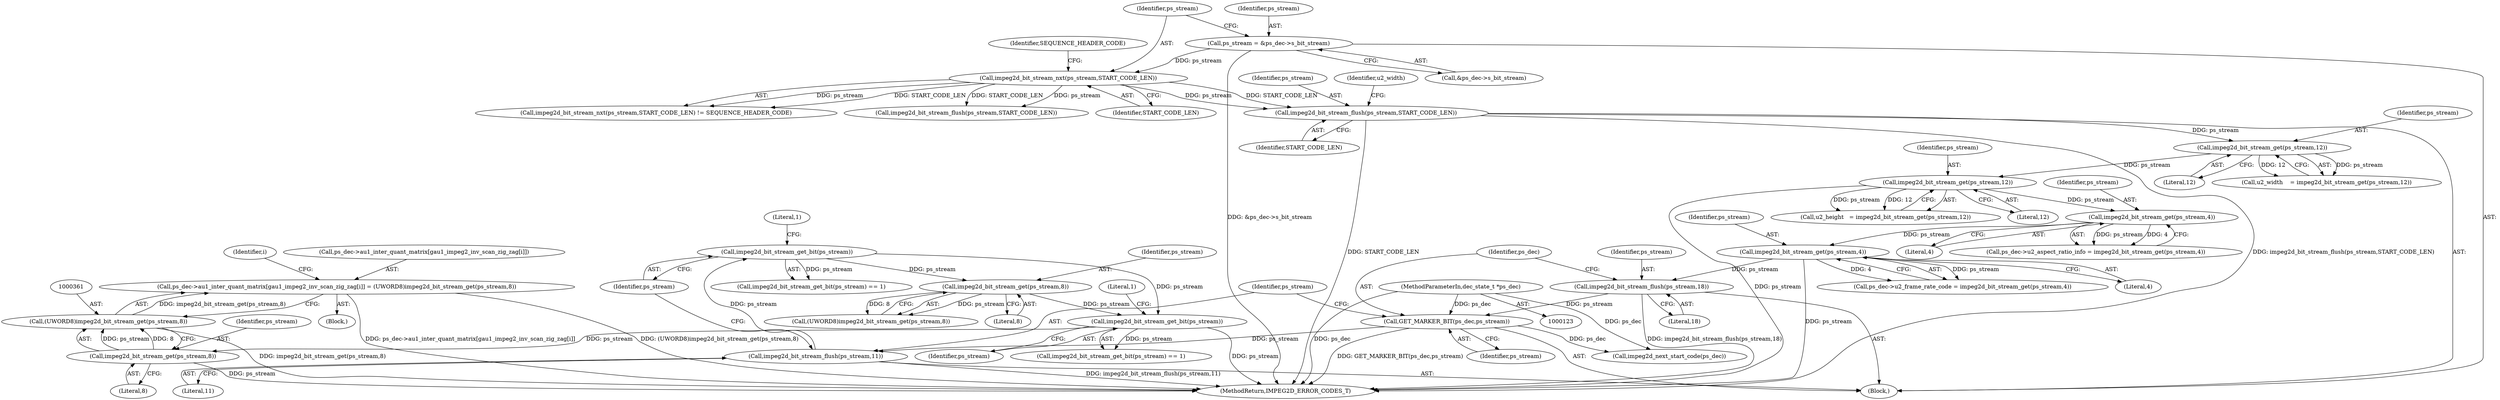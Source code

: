 digraph "0_Android_a86eb798d077b9b25c8f8c77e3c02c2f287c1ce7_0@array" {
"1000352" [label="(Call,ps_dec->au1_inter_quant_matrix[gau1_impeg2_inv_scan_zig_zag[i]] = (UWORD8)impeg2d_bit_stream_get(ps_stream,8))"];
"1000360" [label="(Call,(UWORD8)impeg2d_bit_stream_get(ps_stream,8))"];
"1000362" [label="(Call,impeg2d_bit_stream_get(ps_stream,8))"];
"1000337" [label="(Call,impeg2d_bit_stream_get_bit(ps_stream))"];
"1000299" [label="(Call,impeg2d_bit_stream_get_bit(ps_stream))"];
"1000294" [label="(Call,impeg2d_bit_stream_flush(ps_stream,11))"];
"1000291" [label="(Call,GET_MARKER_BIT(ps_dec,ps_stream))"];
"1000124" [label="(MethodParameterIn,dec_state_t *ps_dec)"];
"1000288" [label="(Call,impeg2d_bit_stream_flush(ps_stream,18))"];
"1000276" [label="(Call,impeg2d_bit_stream_get(ps_stream,4))"];
"1000269" [label="(Call,impeg2d_bit_stream_get(ps_stream,4))"];
"1000157" [label="(Call,impeg2d_bit_stream_get(ps_stream,12))"];
"1000152" [label="(Call,impeg2d_bit_stream_get(ps_stream,12))"];
"1000147" [label="(Call,impeg2d_bit_stream_flush(ps_stream,START_CODE_LEN))"];
"1000137" [label="(Call,impeg2d_bit_stream_nxt(ps_stream,START_CODE_LEN))"];
"1000127" [label="(Call,ps_stream = &ps_dec->s_bit_stream)"];
"1000324" [label="(Call,impeg2d_bit_stream_get(ps_stream,8))"];
"1000150" [label="(Call,u2_width    = impeg2d_bit_stream_get(ps_stream,12))"];
"1000137" [label="(Call,impeg2d_bit_stream_nxt(ps_stream,START_CODE_LEN))"];
"1000351" [label="(Block,)"];
"1000124" [label="(MethodParameterIn,dec_state_t *ps_dec)"];
"1000288" [label="(Call,impeg2d_bit_stream_flush(ps_stream,18))"];
"1000265" [label="(Call,ps_dec->u2_aspect_ratio_info = impeg2d_bit_stream_get(ps_stream,4))"];
"1000289" [label="(Identifier,ps_stream)"];
"1000149" [label="(Identifier,START_CODE_LEN)"];
"1000151" [label="(Identifier,u2_width)"];
"1000362" [label="(Call,impeg2d_bit_stream_get(ps_stream,8))"];
"1000339" [label="(Literal,1)"];
"1000153" [label="(Identifier,ps_stream)"];
"1000147" [label="(Call,impeg2d_bit_stream_flush(ps_stream,START_CODE_LEN))"];
"1000291" [label="(Call,GET_MARKER_BIT(ps_dec,ps_stream))"];
"1000324" [label="(Call,impeg2d_bit_stream_get(ps_stream,8))"];
"1000295" [label="(Identifier,ps_stream)"];
"1000277" [label="(Identifier,ps_stream)"];
"1000129" [label="(Call,&ps_dec->s_bit_stream)"];
"1000294" [label="(Call,impeg2d_bit_stream_flush(ps_stream,11))"];
"1000353" [label="(Call,ps_dec->au1_inter_quant_matrix[gau1_impeg2_inv_scan_zig_zag[i]])"];
"1000364" [label="(Literal,8)"];
"1000373" [label="(Call,impeg2d_next_start_code(ps_dec))"];
"1000152" [label="(Call,impeg2d_bit_stream_get(ps_stream,12))"];
"1000276" [label="(Call,impeg2d_bit_stream_get(ps_stream,4))"];
"1000127" [label="(Call,ps_stream = &ps_dec->s_bit_stream)"];
"1000128" [label="(Identifier,ps_stream)"];
"1000269" [label="(Call,impeg2d_bit_stream_get(ps_stream,4))"];
"1000300" [label="(Identifier,ps_stream)"];
"1000157" [label="(Call,impeg2d_bit_stream_get(ps_stream,12))"];
"1000296" [label="(Literal,11)"];
"1000292" [label="(Identifier,ps_dec)"];
"1000139" [label="(Identifier,START_CODE_LEN)"];
"1000125" [label="(Block,)"];
"1000270" [label="(Identifier,ps_stream)"];
"1000159" [label="(Literal,12)"];
"1000272" [label="(Call,ps_dec->u2_frame_rate_code = impeg2d_bit_stream_get(ps_stream,4))"];
"1000336" [label="(Call,impeg2d_bit_stream_get_bit(ps_stream) == 1)"];
"1000360" [label="(Call,(UWORD8)impeg2d_bit_stream_get(ps_stream,8))"];
"1000136" [label="(Call,impeg2d_bit_stream_nxt(ps_stream,START_CODE_LEN) != SEQUENCE_HEADER_CODE)"];
"1000350" [label="(Identifier,i)"];
"1000337" [label="(Call,impeg2d_bit_stream_get_bit(ps_stream))"];
"1000363" [label="(Identifier,ps_stream)"];
"1000293" [label="(Identifier,ps_stream)"];
"1000379" [label="(MethodReturn,IMPEG2D_ERROR_CODES_T)"];
"1000278" [label="(Literal,4)"];
"1000148" [label="(Identifier,ps_stream)"];
"1000338" [label="(Identifier,ps_stream)"];
"1000301" [label="(Literal,1)"];
"1000352" [label="(Call,ps_dec->au1_inter_quant_matrix[gau1_impeg2_inv_scan_zig_zag[i]] = (UWORD8)impeg2d_bit_stream_get(ps_stream,8))"];
"1000155" [label="(Call,u2_height   = impeg2d_bit_stream_get(ps_stream,12))"];
"1000299" [label="(Call,impeg2d_bit_stream_get_bit(ps_stream))"];
"1000298" [label="(Call,impeg2d_bit_stream_get_bit(ps_stream) == 1)"];
"1000158" [label="(Identifier,ps_stream)"];
"1000271" [label="(Literal,4)"];
"1000138" [label="(Identifier,ps_stream)"];
"1000326" [label="(Literal,8)"];
"1000322" [label="(Call,(UWORD8)impeg2d_bit_stream_get(ps_stream,8))"];
"1000154" [label="(Literal,12)"];
"1000140" [label="(Identifier,SEQUENCE_HEADER_CODE)"];
"1000142" [label="(Call,impeg2d_bit_stream_flush(ps_stream,START_CODE_LEN))"];
"1000290" [label="(Literal,18)"];
"1000325" [label="(Identifier,ps_stream)"];
"1000352" -> "1000351"  [label="AST: "];
"1000352" -> "1000360"  [label="CFG: "];
"1000353" -> "1000352"  [label="AST: "];
"1000360" -> "1000352"  [label="AST: "];
"1000350" -> "1000352"  [label="CFG: "];
"1000352" -> "1000379"  [label="DDG: ps_dec->au1_inter_quant_matrix[gau1_impeg2_inv_scan_zig_zag[i]]"];
"1000352" -> "1000379"  [label="DDG: (UWORD8)impeg2d_bit_stream_get(ps_stream,8)"];
"1000360" -> "1000352"  [label="DDG: impeg2d_bit_stream_get(ps_stream,8)"];
"1000360" -> "1000362"  [label="CFG: "];
"1000361" -> "1000360"  [label="AST: "];
"1000362" -> "1000360"  [label="AST: "];
"1000360" -> "1000379"  [label="DDG: impeg2d_bit_stream_get(ps_stream,8)"];
"1000362" -> "1000360"  [label="DDG: ps_stream"];
"1000362" -> "1000360"  [label="DDG: 8"];
"1000362" -> "1000364"  [label="CFG: "];
"1000363" -> "1000362"  [label="AST: "];
"1000364" -> "1000362"  [label="AST: "];
"1000362" -> "1000379"  [label="DDG: ps_stream"];
"1000337" -> "1000362"  [label="DDG: ps_stream"];
"1000337" -> "1000336"  [label="AST: "];
"1000337" -> "1000338"  [label="CFG: "];
"1000338" -> "1000337"  [label="AST: "];
"1000339" -> "1000337"  [label="CFG: "];
"1000337" -> "1000379"  [label="DDG: ps_stream"];
"1000337" -> "1000336"  [label="DDG: ps_stream"];
"1000299" -> "1000337"  [label="DDG: ps_stream"];
"1000324" -> "1000337"  [label="DDG: ps_stream"];
"1000299" -> "1000298"  [label="AST: "];
"1000299" -> "1000300"  [label="CFG: "];
"1000300" -> "1000299"  [label="AST: "];
"1000301" -> "1000299"  [label="CFG: "];
"1000299" -> "1000298"  [label="DDG: ps_stream"];
"1000294" -> "1000299"  [label="DDG: ps_stream"];
"1000299" -> "1000324"  [label="DDG: ps_stream"];
"1000294" -> "1000125"  [label="AST: "];
"1000294" -> "1000296"  [label="CFG: "];
"1000295" -> "1000294"  [label="AST: "];
"1000296" -> "1000294"  [label="AST: "];
"1000300" -> "1000294"  [label="CFG: "];
"1000294" -> "1000379"  [label="DDG: impeg2d_bit_stream_flush(ps_stream,11)"];
"1000291" -> "1000294"  [label="DDG: ps_stream"];
"1000291" -> "1000125"  [label="AST: "];
"1000291" -> "1000293"  [label="CFG: "];
"1000292" -> "1000291"  [label="AST: "];
"1000293" -> "1000291"  [label="AST: "];
"1000295" -> "1000291"  [label="CFG: "];
"1000291" -> "1000379"  [label="DDG: GET_MARKER_BIT(ps_dec,ps_stream)"];
"1000124" -> "1000291"  [label="DDG: ps_dec"];
"1000288" -> "1000291"  [label="DDG: ps_stream"];
"1000291" -> "1000373"  [label="DDG: ps_dec"];
"1000124" -> "1000123"  [label="AST: "];
"1000124" -> "1000379"  [label="DDG: ps_dec"];
"1000124" -> "1000373"  [label="DDG: ps_dec"];
"1000288" -> "1000125"  [label="AST: "];
"1000288" -> "1000290"  [label="CFG: "];
"1000289" -> "1000288"  [label="AST: "];
"1000290" -> "1000288"  [label="AST: "];
"1000292" -> "1000288"  [label="CFG: "];
"1000288" -> "1000379"  [label="DDG: impeg2d_bit_stream_flush(ps_stream,18)"];
"1000276" -> "1000288"  [label="DDG: ps_stream"];
"1000276" -> "1000272"  [label="AST: "];
"1000276" -> "1000278"  [label="CFG: "];
"1000277" -> "1000276"  [label="AST: "];
"1000278" -> "1000276"  [label="AST: "];
"1000272" -> "1000276"  [label="CFG: "];
"1000276" -> "1000379"  [label="DDG: ps_stream"];
"1000276" -> "1000272"  [label="DDG: ps_stream"];
"1000276" -> "1000272"  [label="DDG: 4"];
"1000269" -> "1000276"  [label="DDG: ps_stream"];
"1000269" -> "1000265"  [label="AST: "];
"1000269" -> "1000271"  [label="CFG: "];
"1000270" -> "1000269"  [label="AST: "];
"1000271" -> "1000269"  [label="AST: "];
"1000265" -> "1000269"  [label="CFG: "];
"1000269" -> "1000265"  [label="DDG: ps_stream"];
"1000269" -> "1000265"  [label="DDG: 4"];
"1000157" -> "1000269"  [label="DDG: ps_stream"];
"1000157" -> "1000155"  [label="AST: "];
"1000157" -> "1000159"  [label="CFG: "];
"1000158" -> "1000157"  [label="AST: "];
"1000159" -> "1000157"  [label="AST: "];
"1000155" -> "1000157"  [label="CFG: "];
"1000157" -> "1000379"  [label="DDG: ps_stream"];
"1000157" -> "1000155"  [label="DDG: ps_stream"];
"1000157" -> "1000155"  [label="DDG: 12"];
"1000152" -> "1000157"  [label="DDG: ps_stream"];
"1000152" -> "1000150"  [label="AST: "];
"1000152" -> "1000154"  [label="CFG: "];
"1000153" -> "1000152"  [label="AST: "];
"1000154" -> "1000152"  [label="AST: "];
"1000150" -> "1000152"  [label="CFG: "];
"1000152" -> "1000150"  [label="DDG: ps_stream"];
"1000152" -> "1000150"  [label="DDG: 12"];
"1000147" -> "1000152"  [label="DDG: ps_stream"];
"1000147" -> "1000125"  [label="AST: "];
"1000147" -> "1000149"  [label="CFG: "];
"1000148" -> "1000147"  [label="AST: "];
"1000149" -> "1000147"  [label="AST: "];
"1000151" -> "1000147"  [label="CFG: "];
"1000147" -> "1000379"  [label="DDG: START_CODE_LEN"];
"1000147" -> "1000379"  [label="DDG: impeg2d_bit_stream_flush(ps_stream,START_CODE_LEN)"];
"1000137" -> "1000147"  [label="DDG: ps_stream"];
"1000137" -> "1000147"  [label="DDG: START_CODE_LEN"];
"1000137" -> "1000136"  [label="AST: "];
"1000137" -> "1000139"  [label="CFG: "];
"1000138" -> "1000137"  [label="AST: "];
"1000139" -> "1000137"  [label="AST: "];
"1000140" -> "1000137"  [label="CFG: "];
"1000137" -> "1000136"  [label="DDG: ps_stream"];
"1000137" -> "1000136"  [label="DDG: START_CODE_LEN"];
"1000127" -> "1000137"  [label="DDG: ps_stream"];
"1000137" -> "1000142"  [label="DDG: ps_stream"];
"1000137" -> "1000142"  [label="DDG: START_CODE_LEN"];
"1000127" -> "1000125"  [label="AST: "];
"1000127" -> "1000129"  [label="CFG: "];
"1000128" -> "1000127"  [label="AST: "];
"1000129" -> "1000127"  [label="AST: "];
"1000138" -> "1000127"  [label="CFG: "];
"1000127" -> "1000379"  [label="DDG: &ps_dec->s_bit_stream"];
"1000324" -> "1000322"  [label="AST: "];
"1000324" -> "1000326"  [label="CFG: "];
"1000325" -> "1000324"  [label="AST: "];
"1000326" -> "1000324"  [label="AST: "];
"1000322" -> "1000324"  [label="CFG: "];
"1000324" -> "1000322"  [label="DDG: ps_stream"];
"1000324" -> "1000322"  [label="DDG: 8"];
}
